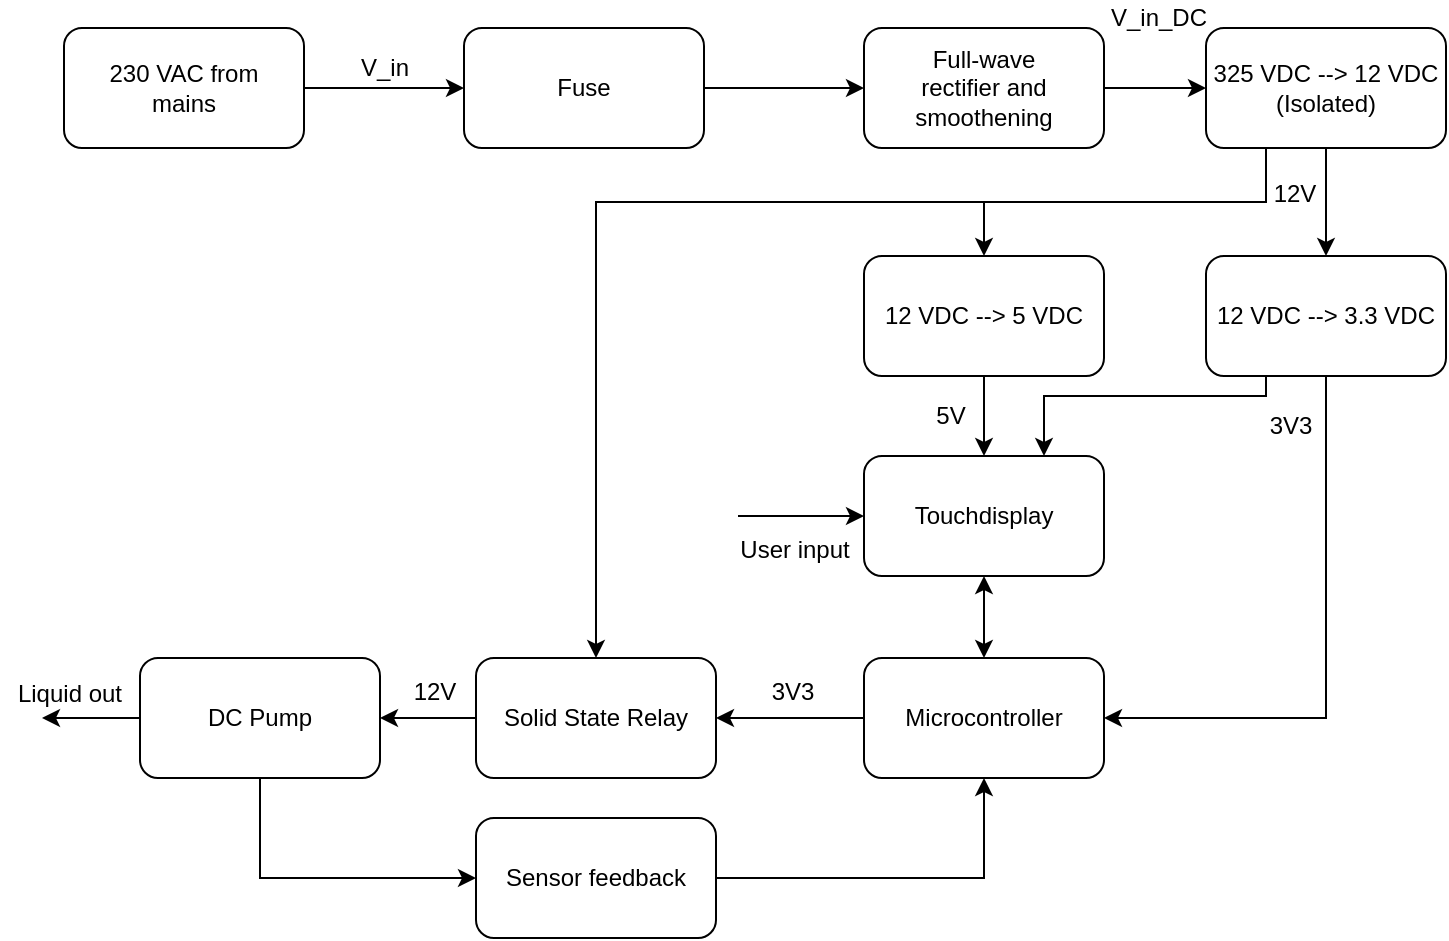 <mxfile version="13.6.0" type="device"><diagram id="joFv-9EvHGfxsJXEaF_x" name="Page-1"><mxGraphModel dx="948" dy="493" grid="0" gridSize="10" guides="1" tooltips="1" connect="1" arrows="1" fold="1" page="1" pageScale="1" pageWidth="827" pageHeight="1169" math="0" shadow="0"><root><mxCell id="0"/><mxCell id="1" parent="0"/><mxCell id="eOZGBIPVXRmjeYv51xz0-3" value="" style="edgeStyle=orthogonalEdgeStyle;rounded=0;orthogonalLoop=1;jettySize=auto;html=1;" parent="1" source="eOZGBIPVXRmjeYv51xz0-1" target="eOZGBIPVXRmjeYv51xz0-2" edge="1"><mxGeometry relative="1" as="geometry"/></mxCell><mxCell id="eOZGBIPVXRmjeYv51xz0-1" value="230 VAC from&lt;br&gt;mains" style="rounded=1;whiteSpace=wrap;html=1;" parent="1" vertex="1"><mxGeometry x="80" y="140" width="120" height="60" as="geometry"/></mxCell><mxCell id="eOZGBIPVXRmjeYv51xz0-5" value="" style="edgeStyle=orthogonalEdgeStyle;rounded=0;orthogonalLoop=1;jettySize=auto;html=1;" parent="1" source="eOZGBIPVXRmjeYv51xz0-2" target="eOZGBIPVXRmjeYv51xz0-4" edge="1"><mxGeometry relative="1" as="geometry"/></mxCell><mxCell id="eOZGBIPVXRmjeYv51xz0-2" value="Fuse" style="rounded=1;whiteSpace=wrap;html=1;" parent="1" vertex="1"><mxGeometry x="280" y="140" width="120" height="60" as="geometry"/></mxCell><mxCell id="HzpW7xO2EdqQn_pV9s9z-1" value="" style="edgeStyle=orthogonalEdgeStyle;rounded=0;orthogonalLoop=1;jettySize=auto;html=1;" edge="1" parent="1" source="eOZGBIPVXRmjeYv51xz0-4" target="eOZGBIPVXRmjeYv51xz0-8"><mxGeometry relative="1" as="geometry"/></mxCell><mxCell id="eOZGBIPVXRmjeYv51xz0-4" value="Full-wave&lt;br&gt;rectifier and smoothening" style="rounded=1;whiteSpace=wrap;html=1;" parent="1" vertex="1"><mxGeometry x="480" y="140" width="120" height="60" as="geometry"/></mxCell><mxCell id="HzpW7xO2EdqQn_pV9s9z-3" value="" style="edgeStyle=orthogonalEdgeStyle;rounded=0;orthogonalLoop=1;jettySize=auto;html=1;" edge="1" parent="1" source="eOZGBIPVXRmjeYv51xz0-8" target="HzpW7xO2EdqQn_pV9s9z-2"><mxGeometry relative="1" as="geometry"/></mxCell><mxCell id="HzpW7xO2EdqQn_pV9s9z-4" style="edgeStyle=orthogonalEdgeStyle;rounded=0;orthogonalLoop=1;jettySize=auto;html=1;exitX=0.25;exitY=1;exitDx=0;exitDy=0;entryX=0.5;entryY=0;entryDx=0;entryDy=0;" edge="1" parent="1" source="eOZGBIPVXRmjeYv51xz0-8" target="WRfFLVQb5ADW5kYwSWu_-2"><mxGeometry relative="1" as="geometry"/></mxCell><mxCell id="HzpW7xO2EdqQn_pV9s9z-13" style="edgeStyle=orthogonalEdgeStyle;rounded=0;orthogonalLoop=1;jettySize=auto;html=1;exitX=0.25;exitY=1;exitDx=0;exitDy=0;entryX=0.5;entryY=0;entryDx=0;entryDy=0;" edge="1" parent="1" source="eOZGBIPVXRmjeYv51xz0-8" target="WRfFLVQb5ADW5kYwSWu_-16"><mxGeometry relative="1" as="geometry"><Array as="points"><mxPoint x="681" y="227"/><mxPoint x="346" y="227"/></Array></mxGeometry></mxCell><mxCell id="eOZGBIPVXRmjeYv51xz0-8" value="325 VDC --&amp;gt; 12 VDC&lt;br&gt;(Isolated)" style="rounded=1;whiteSpace=wrap;html=1;" parent="1" vertex="1"><mxGeometry x="651" y="140" width="120" height="60" as="geometry"/></mxCell><mxCell id="HzpW7xO2EdqQn_pV9s9z-5" style="edgeStyle=orthogonalEdgeStyle;rounded=0;orthogonalLoop=1;jettySize=auto;html=1;exitX=0.5;exitY=1;exitDx=0;exitDy=0;entryX=0.5;entryY=0;entryDx=0;entryDy=0;" edge="1" parent="1" source="WRfFLVQb5ADW5kYwSWu_-2" target="eOZGBIPVXRmjeYv51xz0-12"><mxGeometry relative="1" as="geometry"/></mxCell><mxCell id="WRfFLVQb5ADW5kYwSWu_-2" value="12 VDC --&amp;gt; 5 VDC" style="rounded=1;whiteSpace=wrap;html=1;" parent="1" vertex="1"><mxGeometry x="480" y="254" width="120" height="60" as="geometry"/></mxCell><mxCell id="eOZGBIPVXRmjeYv51xz0-12" value="Touchdisplay" style="rounded=1;whiteSpace=wrap;html=1;" parent="1" vertex="1"><mxGeometry x="480" y="354" width="120" height="60" as="geometry"/></mxCell><mxCell id="HzpW7xO2EdqQn_pV9s9z-14" value="" style="edgeStyle=orthogonalEdgeStyle;rounded=0;orthogonalLoop=1;jettySize=auto;html=1;" edge="1" parent="1" source="eOZGBIPVXRmjeYv51xz0-14" target="WRfFLVQb5ADW5kYwSWu_-16"><mxGeometry relative="1" as="geometry"/></mxCell><mxCell id="eOZGBIPVXRmjeYv51xz0-14" value="&lt;div&gt;Microcontroller&lt;br&gt;&lt;/div&gt;" style="rounded=1;whiteSpace=wrap;html=1;" parent="1" vertex="1"><mxGeometry x="480" y="455" width="120" height="60" as="geometry"/></mxCell><mxCell id="HzpW7xO2EdqQn_pV9s9z-15" value="" style="edgeStyle=orthogonalEdgeStyle;rounded=0;orthogonalLoop=1;jettySize=auto;html=1;" edge="1" parent="1" source="WRfFLVQb5ADW5kYwSWu_-16" target="eOZGBIPVXRmjeYv51xz0-27"><mxGeometry relative="1" as="geometry"/></mxCell><mxCell id="WRfFLVQb5ADW5kYwSWu_-16" value="&lt;div&gt;Solid State Relay&lt;/div&gt;" style="rounded=1;whiteSpace=wrap;html=1;" parent="1" vertex="1"><mxGeometry x="286" y="455" width="120" height="60" as="geometry"/></mxCell><mxCell id="HzpW7xO2EdqQn_pV9s9z-16" value="" style="edgeStyle=orthogonalEdgeStyle;rounded=0;orthogonalLoop=1;jettySize=auto;html=1;" edge="1" parent="1" source="eOZGBIPVXRmjeYv51xz0-27"><mxGeometry relative="1" as="geometry"><mxPoint x="69" y="485" as="targetPoint"/></mxGeometry></mxCell><mxCell id="HzpW7xO2EdqQn_pV9s9z-17" style="edgeStyle=orthogonalEdgeStyle;rounded=0;orthogonalLoop=1;jettySize=auto;html=1;exitX=0.5;exitY=1;exitDx=0;exitDy=0;entryX=0;entryY=0.5;entryDx=0;entryDy=0;" edge="1" parent="1" source="eOZGBIPVXRmjeYv51xz0-27" target="eOZGBIPVXRmjeYv51xz0-33"><mxGeometry relative="1" as="geometry"/></mxCell><mxCell id="eOZGBIPVXRmjeYv51xz0-27" value="DC Pump" style="rounded=1;whiteSpace=wrap;html=1;" parent="1" vertex="1"><mxGeometry x="118" y="455" width="120" height="60" as="geometry"/></mxCell><mxCell id="eOZGBIPVXRmjeYv51xz0-26" value="" style="endArrow=classic;html=1;entryX=0;entryY=0.5;entryDx=0;entryDy=0;" parent="1" target="eOZGBIPVXRmjeYv51xz0-12" edge="1"><mxGeometry width="50" height="50" relative="1" as="geometry"><mxPoint x="417" y="384" as="sourcePoint"/><mxPoint x="400" y="490" as="targetPoint"/></mxGeometry></mxCell><mxCell id="eOZGBIPVXRmjeYv51xz0-31" value="Liquid out" style="text;html=1;strokeColor=none;fillColor=none;align=center;verticalAlign=middle;whiteSpace=wrap;rounded=0;" parent="1" vertex="1"><mxGeometry x="48" y="463" width="70" height="20" as="geometry"/></mxCell><mxCell id="HzpW7xO2EdqQn_pV9s9z-18" style="edgeStyle=orthogonalEdgeStyle;rounded=0;orthogonalLoop=1;jettySize=auto;html=1;exitX=1;exitY=0.5;exitDx=0;exitDy=0;entryX=0.5;entryY=1;entryDx=0;entryDy=0;" edge="1" parent="1" source="eOZGBIPVXRmjeYv51xz0-33" target="eOZGBIPVXRmjeYv51xz0-14"><mxGeometry relative="1" as="geometry"/></mxCell><mxCell id="eOZGBIPVXRmjeYv51xz0-33" value="Sensor feedback" style="rounded=1;whiteSpace=wrap;html=1;" parent="1" vertex="1"><mxGeometry x="286" y="535" width="120" height="60" as="geometry"/></mxCell><mxCell id="eOZGBIPVXRmjeYv51xz0-36" value="V_in" style="text;html=1;align=center;verticalAlign=middle;resizable=0;points=[];autosize=1;" parent="1" vertex="1"><mxGeometry x="220" y="150" width="40" height="20" as="geometry"/></mxCell><mxCell id="eOZGBIPVXRmjeYv51xz0-38" value="V_in_DC" style="text;html=1;align=center;verticalAlign=middle;resizable=0;points=[];autosize=1;" parent="1" vertex="1"><mxGeometry x="598" y="126" width="58" height="18" as="geometry"/></mxCell><mxCell id="eOZGBIPVXRmjeYv51xz0-39" value="5V" style="text;html=1;align=center;verticalAlign=middle;resizable=0;points=[];autosize=1;" parent="1" vertex="1"><mxGeometry x="510" y="325" width="25" height="18" as="geometry"/></mxCell><mxCell id="WRfFLVQb5ADW5kYwSWu_-13" value="12V" style="text;html=1;align=center;verticalAlign=middle;resizable=0;points=[];autosize=1;" parent="1" vertex="1"><mxGeometry x="679" y="214" width="31" height="18" as="geometry"/></mxCell><mxCell id="HzpW7xO2EdqQn_pV9s9z-6" style="edgeStyle=orthogonalEdgeStyle;rounded=0;orthogonalLoop=1;jettySize=auto;html=1;exitX=0.25;exitY=1;exitDx=0;exitDy=0;entryX=0.75;entryY=0;entryDx=0;entryDy=0;" edge="1" parent="1" source="HzpW7xO2EdqQn_pV9s9z-2" target="eOZGBIPVXRmjeYv51xz0-12"><mxGeometry relative="1" as="geometry"><Array as="points"><mxPoint x="681" y="324"/><mxPoint x="570" y="324"/></Array></mxGeometry></mxCell><mxCell id="HzpW7xO2EdqQn_pV9s9z-8" style="edgeStyle=orthogonalEdgeStyle;rounded=0;orthogonalLoop=1;jettySize=auto;html=1;exitX=0.5;exitY=1;exitDx=0;exitDy=0;entryX=1;entryY=0.5;entryDx=0;entryDy=0;" edge="1" parent="1" source="HzpW7xO2EdqQn_pV9s9z-2" target="eOZGBIPVXRmjeYv51xz0-14"><mxGeometry relative="1" as="geometry"/></mxCell><mxCell id="HzpW7xO2EdqQn_pV9s9z-2" value="12 VDC --&amp;gt; 3.3 VDC" style="whiteSpace=wrap;html=1;rounded=1;" vertex="1" parent="1"><mxGeometry x="651" y="254" width="120" height="60" as="geometry"/></mxCell><mxCell id="HzpW7xO2EdqQn_pV9s9z-7" value="3V3" style="text;html=1;align=center;verticalAlign=middle;resizable=0;points=[];autosize=1;" vertex="1" parent="1"><mxGeometry x="677" y="330" width="31" height="18" as="geometry"/></mxCell><mxCell id="HzpW7xO2EdqQn_pV9s9z-9" value="" style="endArrow=classic;startArrow=classic;html=1;entryX=0.5;entryY=1;entryDx=0;entryDy=0;exitX=0.5;exitY=0;exitDx=0;exitDy=0;" edge="1" parent="1" source="eOZGBIPVXRmjeYv51xz0-14" target="eOZGBIPVXRmjeYv51xz0-12"><mxGeometry width="50" height="50" relative="1" as="geometry"><mxPoint x="384" y="437" as="sourcePoint"/><mxPoint x="434" y="387" as="targetPoint"/></mxGeometry></mxCell><mxCell id="HzpW7xO2EdqQn_pV9s9z-10" value="User input" style="text;html=1;align=center;verticalAlign=middle;resizable=0;points=[];autosize=1;" vertex="1" parent="1"><mxGeometry x="410" y="391" width="70" height="20" as="geometry"/></mxCell><mxCell id="HzpW7xO2EdqQn_pV9s9z-19" value="3V3" style="text;html=1;align=center;verticalAlign=middle;resizable=0;points=[];autosize=1;" vertex="1" parent="1"><mxGeometry x="428" y="463" width="31" height="18" as="geometry"/></mxCell><mxCell id="HzpW7xO2EdqQn_pV9s9z-20" value="12V" style="text;html=1;align=center;verticalAlign=middle;resizable=0;points=[];autosize=1;" vertex="1" parent="1"><mxGeometry x="249" y="463" width="31" height="18" as="geometry"/></mxCell></root></mxGraphModel></diagram></mxfile>